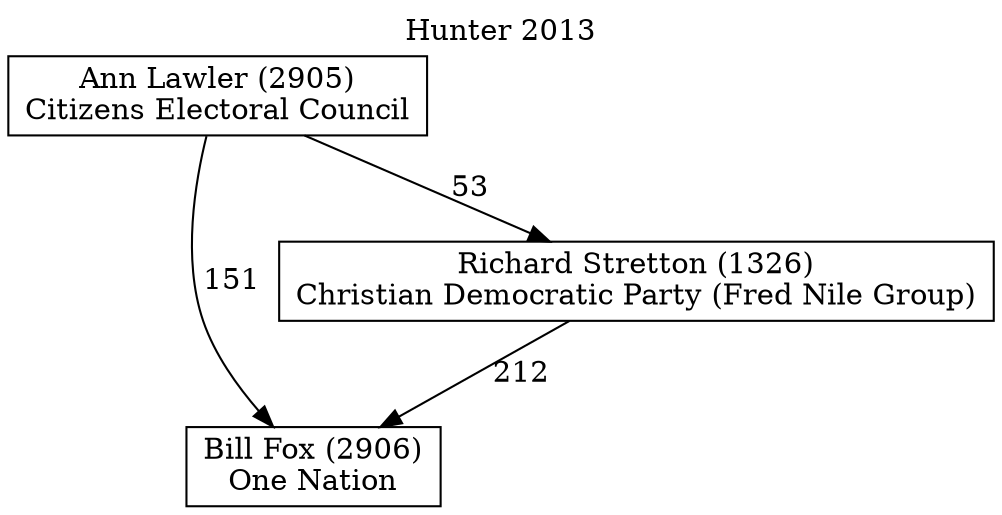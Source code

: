 // House preference flow
digraph "Bill Fox (2906)_Hunter_2013" {
	graph [label="Hunter 2013" labelloc=t mclimit=10]
	node [shape=box]
	"Bill Fox (2906)" [label="Bill Fox (2906)
One Nation"]
	"Richard Stretton (1326)" [label="Richard Stretton (1326)
Christian Democratic Party (Fred Nile Group)"]
	"Ann Lawler (2905)" [label="Ann Lawler (2905)
Citizens Electoral Council"]
	"Richard Stretton (1326)" -> "Bill Fox (2906)" [label=212]
	"Ann Lawler (2905)" -> "Richard Stretton (1326)" [label=53]
	"Ann Lawler (2905)" -> "Bill Fox (2906)" [label=151]
}
